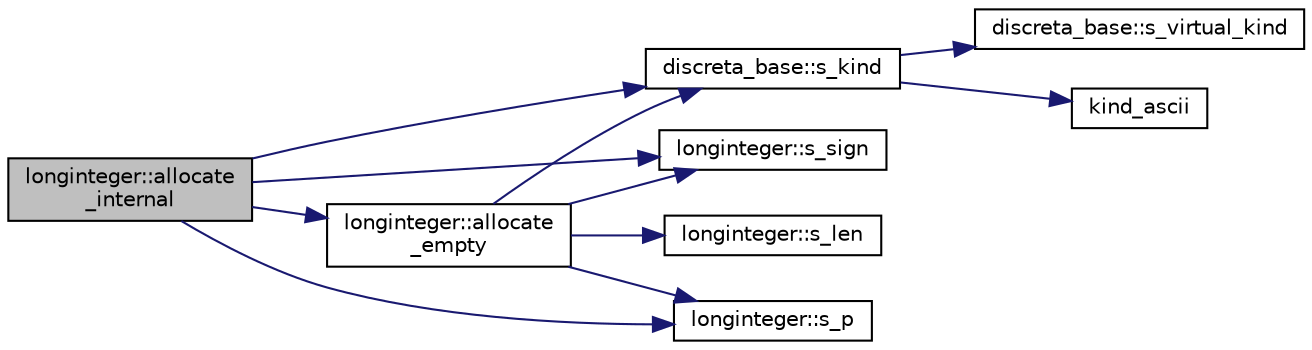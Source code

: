 digraph "longinteger::allocate_internal"
{
  edge [fontname="Helvetica",fontsize="10",labelfontname="Helvetica",labelfontsize="10"];
  node [fontname="Helvetica",fontsize="10",shape=record];
  rankdir="LR";
  Node167 [label="longinteger::allocate\l_internal",height=0.2,width=0.4,color="black", fillcolor="grey75", style="filled", fontcolor="black"];
  Node167 -> Node168 [color="midnightblue",fontsize="10",style="solid",fontname="Helvetica"];
  Node168 [label="discreta_base::s_kind",height=0.2,width=0.4,color="black", fillcolor="white", style="filled",URL="$d7/d71/classdiscreta__base.html#a8a830025c74adbbc3362418a7c2ba157"];
  Node168 -> Node169 [color="midnightblue",fontsize="10",style="solid",fontname="Helvetica"];
  Node169 [label="discreta_base::s_virtual_kind",height=0.2,width=0.4,color="black", fillcolor="white", style="filled",URL="$d7/d71/classdiscreta__base.html#a52778a6d6943a468be083d0785d418fb"];
  Node168 -> Node170 [color="midnightblue",fontsize="10",style="solid",fontname="Helvetica"];
  Node170 [label="kind_ascii",height=0.2,width=0.4,color="black", fillcolor="white", style="filled",URL="$d9/d60/discreta_8h.html#ad0ce825a9f29bc6cec27e1b64cfe27bf"];
  Node167 -> Node171 [color="midnightblue",fontsize="10",style="solid",fontname="Helvetica"];
  Node171 [label="longinteger::allocate\l_empty",height=0.2,width=0.4,color="black", fillcolor="white", style="filled",URL="$d3/d71/classlonginteger.html#a40b25b8aed02337972489655293eda99"];
  Node171 -> Node168 [color="midnightblue",fontsize="10",style="solid",fontname="Helvetica"];
  Node171 -> Node172 [color="midnightblue",fontsize="10",style="solid",fontname="Helvetica"];
  Node172 [label="longinteger::s_sign",height=0.2,width=0.4,color="black", fillcolor="white", style="filled",URL="$d3/d71/classlonginteger.html#a33f5b6c545e97635cb71670f76ed1fb3"];
  Node171 -> Node173 [color="midnightblue",fontsize="10",style="solid",fontname="Helvetica"];
  Node173 [label="longinteger::s_len",height=0.2,width=0.4,color="black", fillcolor="white", style="filled",URL="$d3/d71/classlonginteger.html#a5d414ae211f4e16abd932257351c74df"];
  Node171 -> Node174 [color="midnightblue",fontsize="10",style="solid",fontname="Helvetica"];
  Node174 [label="longinteger::s_p",height=0.2,width=0.4,color="black", fillcolor="white", style="filled",URL="$d3/d71/classlonginteger.html#aa946d4c3bfd34bbfd0b811d5f5795f82"];
  Node167 -> Node172 [color="midnightblue",fontsize="10",style="solid",fontname="Helvetica"];
  Node167 -> Node174 [color="midnightblue",fontsize="10",style="solid",fontname="Helvetica"];
}
